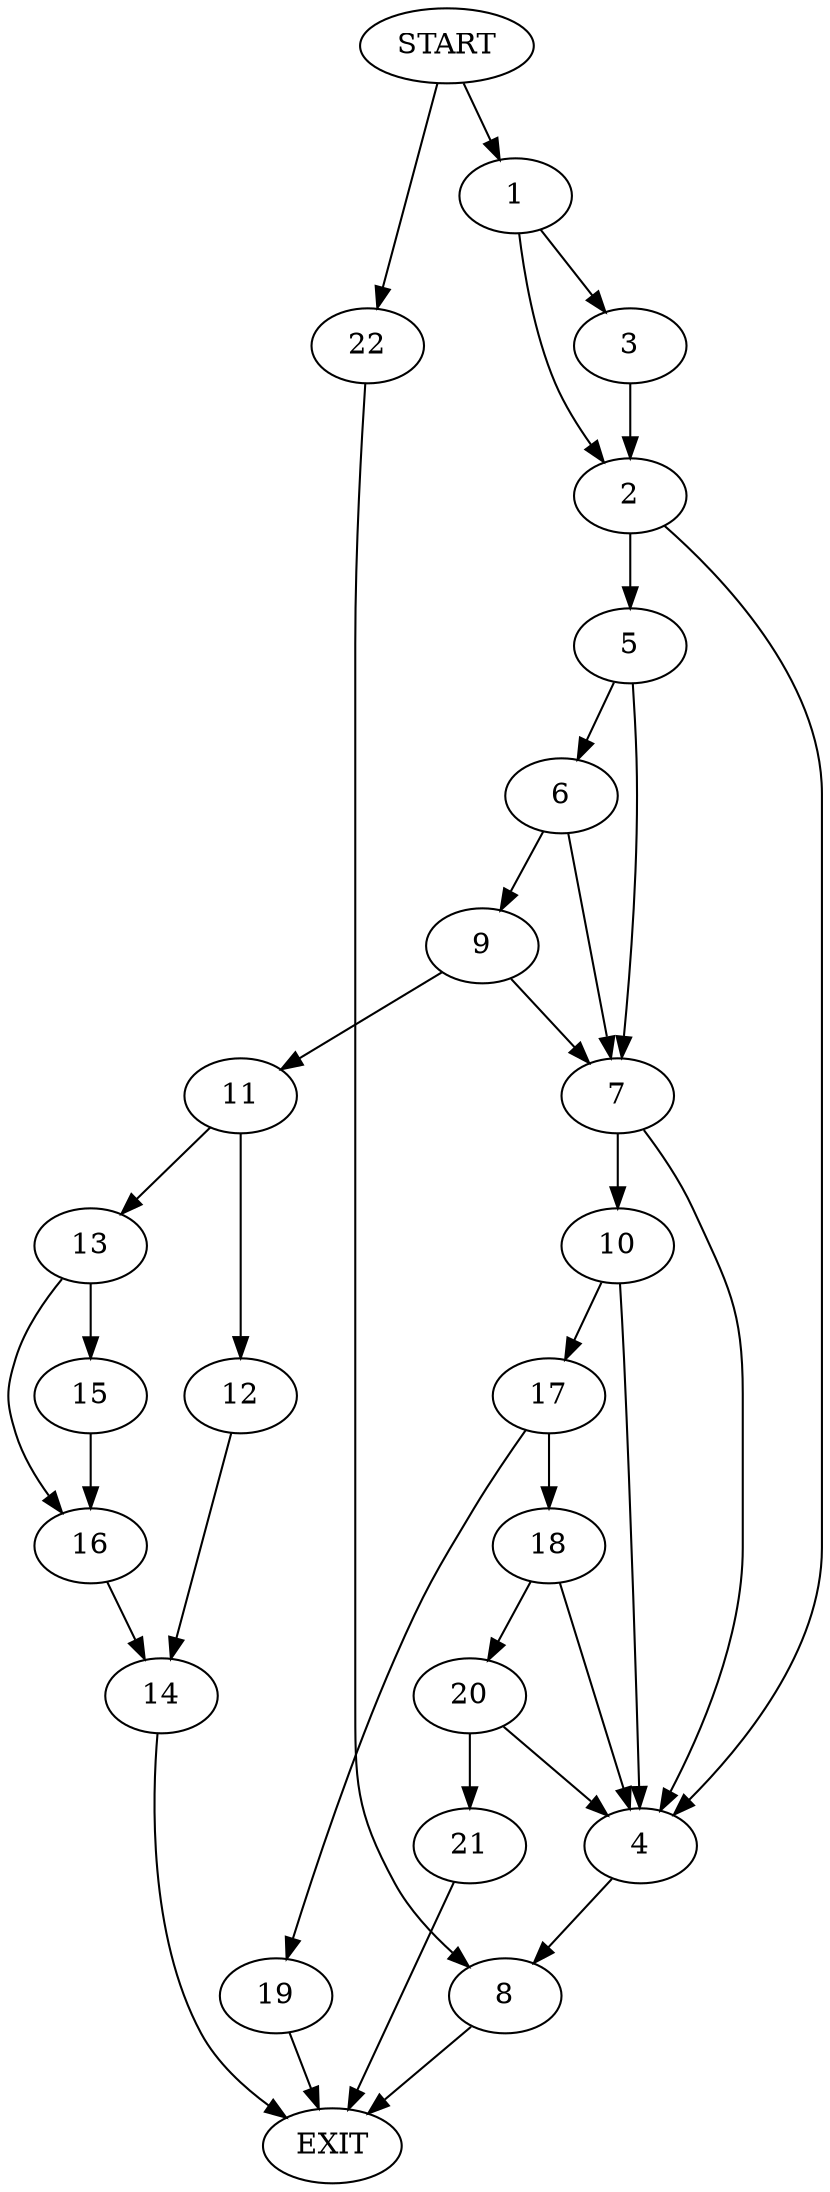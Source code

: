 digraph {
0 [label="START"]
23 [label="EXIT"]
0 -> 1
1 -> 2
1 -> 3
2 -> 4
2 -> 5
3 -> 2
5 -> 6
5 -> 7
4 -> 8
6 -> 9
6 -> 7
7 -> 4
7 -> 10
9 -> 11
9 -> 7
11 -> 12
11 -> 13
12 -> 14
13 -> 15
13 -> 16
15 -> 16
16 -> 14
14 -> 23
10 -> 4
10 -> 17
17 -> 18
17 -> 19
19 -> 23
18 -> 4
18 -> 20
20 -> 4
20 -> 21
21 -> 23
8 -> 23
0 -> 22
22 -> 8
}
